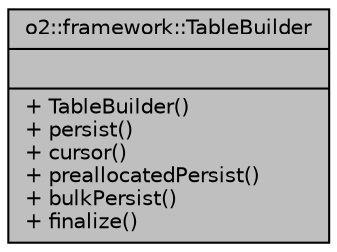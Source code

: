 digraph "o2::framework::TableBuilder"
{
 // INTERACTIVE_SVG=YES
  bgcolor="transparent";
  edge [fontname="Helvetica",fontsize="10",labelfontname="Helvetica",labelfontsize="10"];
  node [fontname="Helvetica",fontsize="10",shape=record];
  Node1 [label="{o2::framework::TableBuilder\n||+ TableBuilder()\l+ persist()\l+ cursor()\l+ preallocatedPersist()\l+ bulkPersist()\l+ finalize()\l}",height=0.2,width=0.4,color="black", fillcolor="grey75", style="filled", fontcolor="black"];
}
